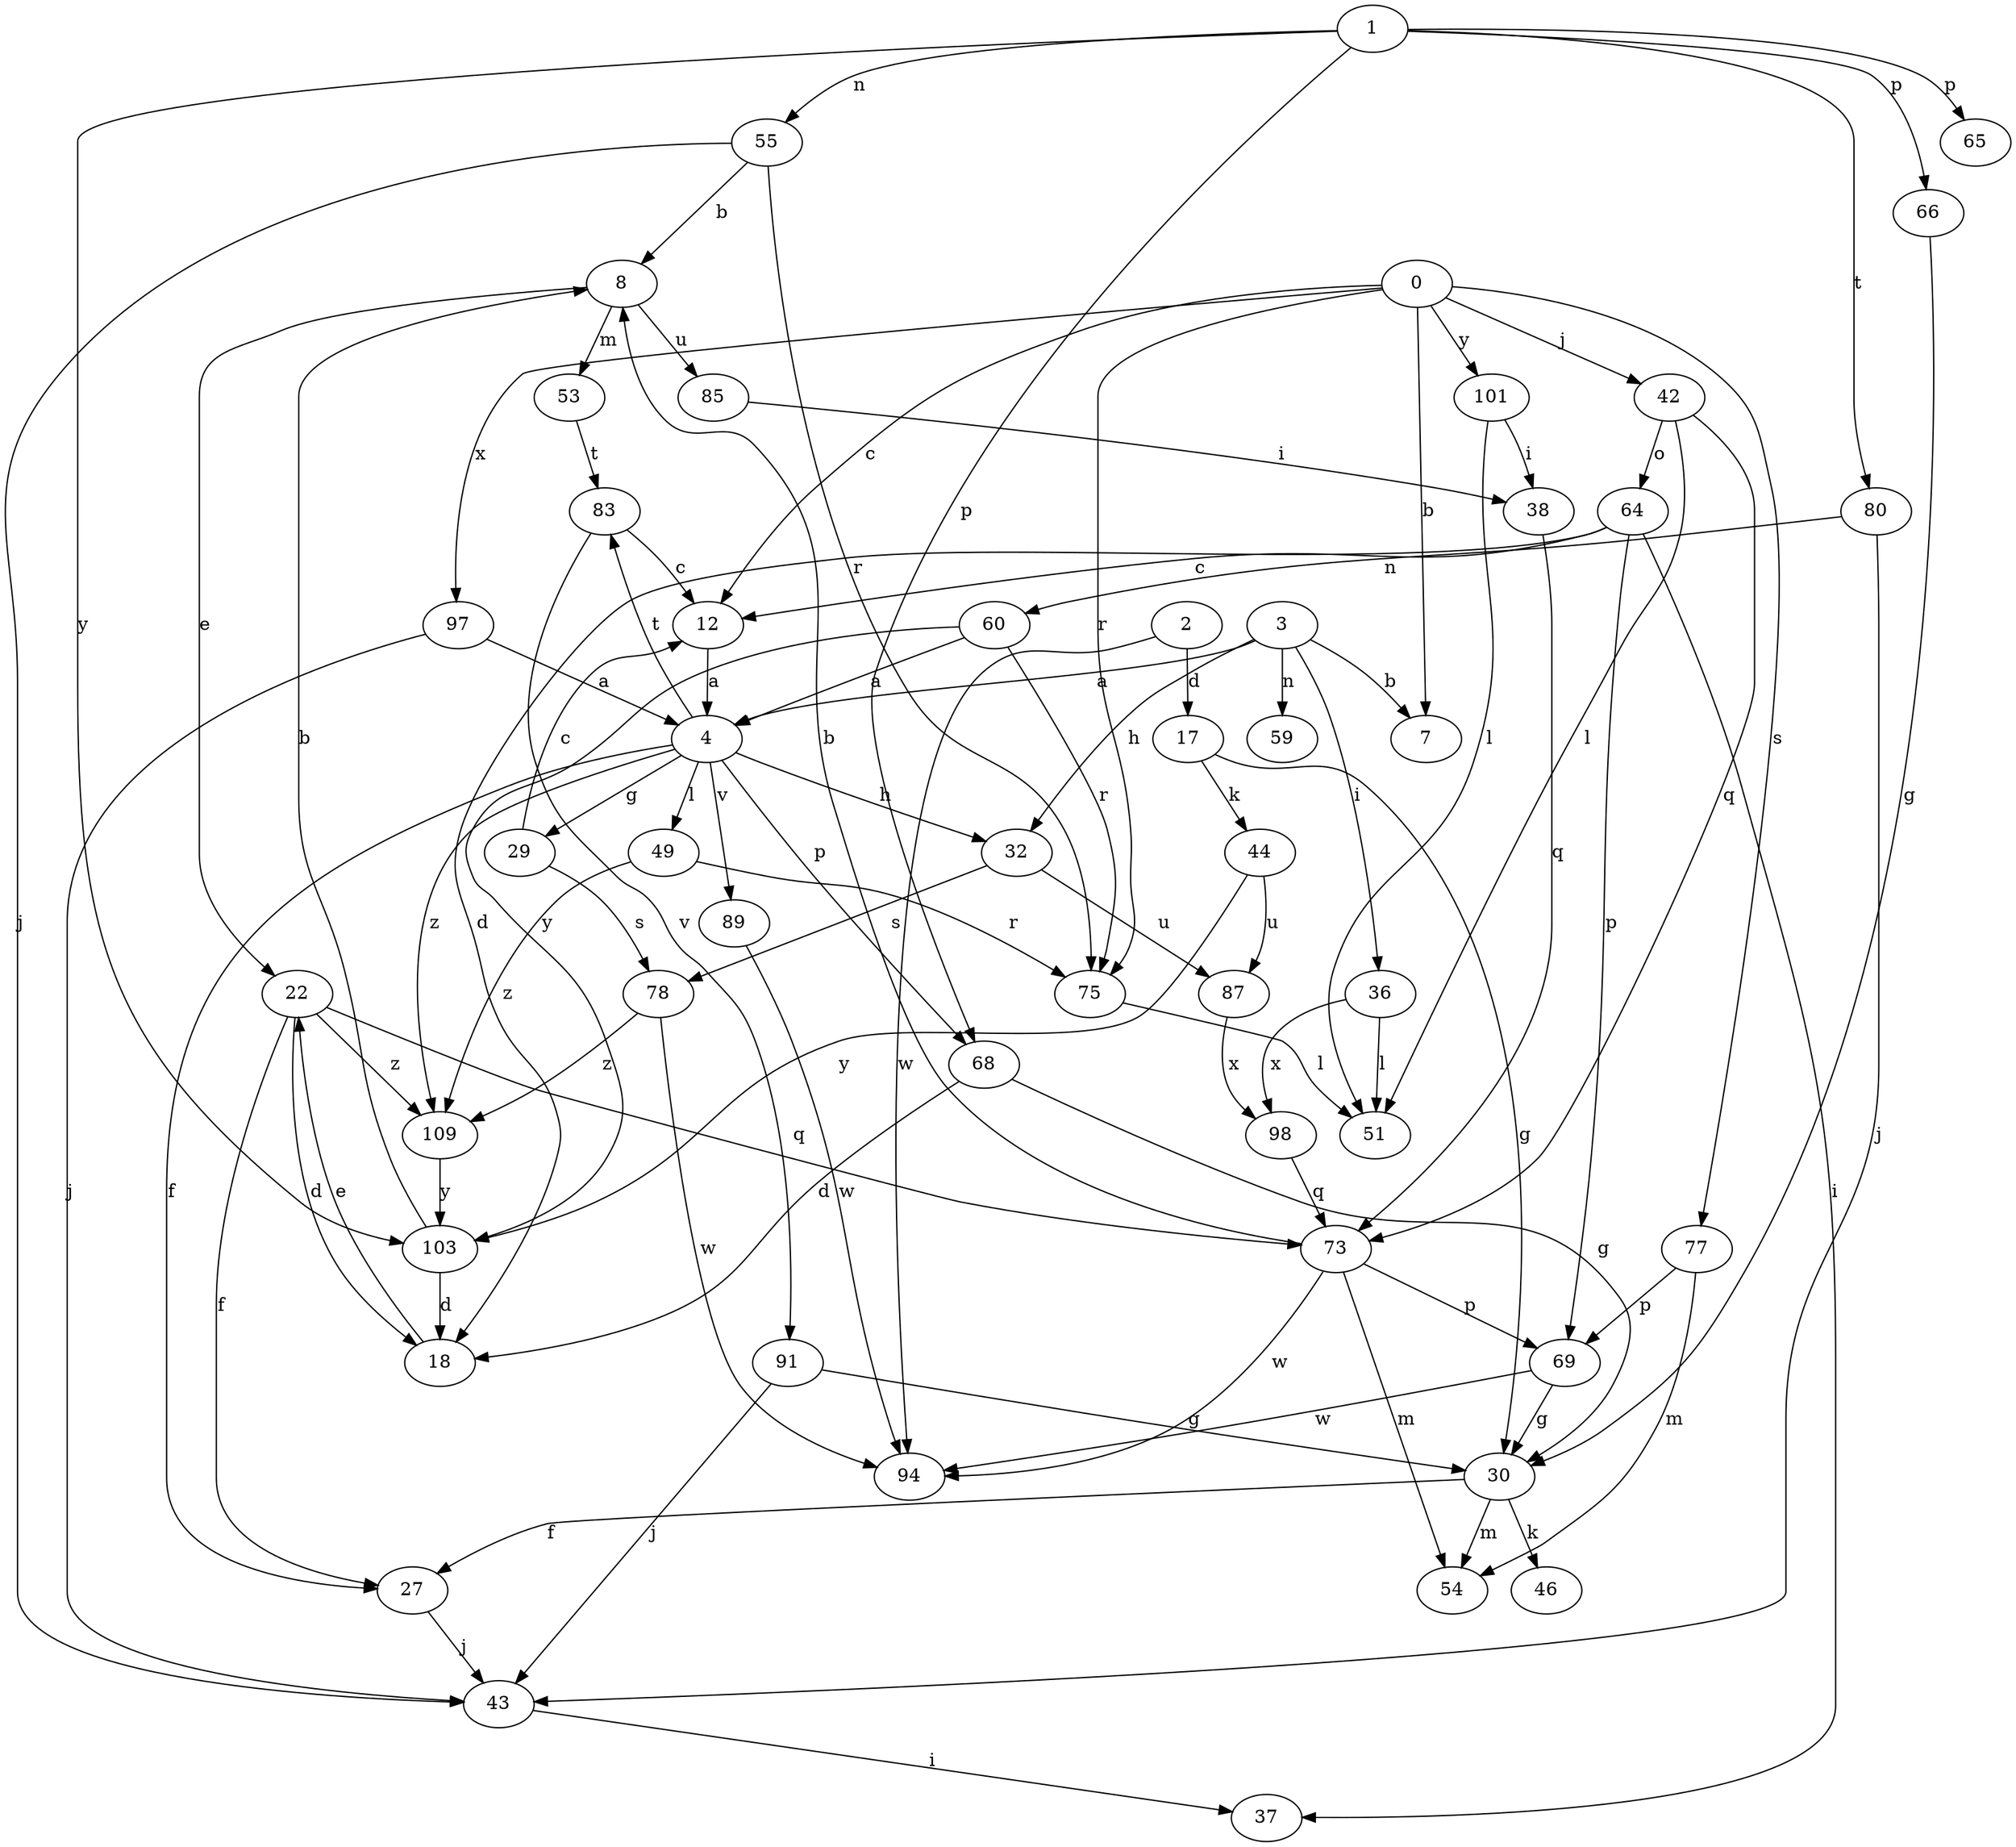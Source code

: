 strict digraph  {
1;
2;
3;
4;
7;
8;
12;
17;
18;
22;
27;
29;
30;
32;
36;
37;
38;
42;
43;
44;
46;
49;
51;
53;
54;
55;
59;
60;
64;
65;
66;
68;
69;
73;
75;
77;
78;
80;
83;
85;
87;
89;
91;
94;
97;
98;
0;
101;
103;
109;
1 -> 55  [label=n];
1 -> 65  [label=p];
1 -> 66  [label=p];
1 -> 68  [label=p];
1 -> 80  [label=t];
1 -> 103  [label=y];
2 -> 17  [label=d];
2 -> 94  [label=w];
3 -> 4  [label=a];
3 -> 7  [label=b];
3 -> 32  [label=h];
3 -> 36  [label=i];
3 -> 59  [label=n];
4 -> 27  [label=f];
4 -> 29  [label=g];
4 -> 32  [label=h];
4 -> 49  [label=l];
4 -> 68  [label=p];
4 -> 83  [label=t];
4 -> 89  [label=v];
4 -> 109  [label=z];
8 -> 22  [label=e];
8 -> 53  [label=m];
8 -> 85  [label=u];
12 -> 4  [label=a];
17 -> 30  [label=g];
17 -> 44  [label=k];
18 -> 22  [label=e];
22 -> 18  [label=d];
22 -> 27  [label=f];
22 -> 73  [label=q];
22 -> 109  [label=z];
27 -> 43  [label=j];
29 -> 12  [label=c];
29 -> 78  [label=s];
30 -> 27  [label=f];
30 -> 46  [label=k];
30 -> 54  [label=m];
32 -> 78  [label=s];
32 -> 87  [label=u];
36 -> 51  [label=l];
36 -> 98  [label=x];
38 -> 73  [label=q];
42 -> 51  [label=l];
42 -> 64  [label=o];
42 -> 73  [label=q];
43 -> 37  [label=i];
44 -> 87  [label=u];
44 -> 103  [label=y];
49 -> 75  [label=r];
49 -> 109  [label=z];
53 -> 83  [label=t];
55 -> 8  [label=b];
55 -> 43  [label=j];
55 -> 75  [label=r];
60 -> 4  [label=a];
60 -> 75  [label=r];
60 -> 103  [label=y];
64 -> 12  [label=c];
64 -> 18  [label=d];
64 -> 37  [label=i];
64 -> 69  [label=p];
66 -> 30  [label=g];
68 -> 18  [label=d];
68 -> 30  [label=g];
69 -> 30  [label=g];
69 -> 94  [label=w];
73 -> 8  [label=b];
73 -> 54  [label=m];
73 -> 69  [label=p];
73 -> 94  [label=w];
75 -> 51  [label=l];
77 -> 54  [label=m];
77 -> 69  [label=p];
78 -> 94  [label=w];
78 -> 109  [label=z];
80 -> 43  [label=j];
80 -> 60  [label=n];
83 -> 12  [label=c];
83 -> 91  [label=v];
85 -> 38  [label=i];
87 -> 98  [label=x];
89 -> 94  [label=w];
91 -> 30  [label=g];
91 -> 43  [label=j];
97 -> 4  [label=a];
97 -> 43  [label=j];
98 -> 73  [label=q];
0 -> 7  [label=b];
0 -> 12  [label=c];
0 -> 42  [label=j];
0 -> 75  [label=r];
0 -> 77  [label=s];
0 -> 97  [label=x];
0 -> 101  [label=y];
101 -> 38  [label=i];
101 -> 51  [label=l];
103 -> 8  [label=b];
103 -> 18  [label=d];
109 -> 103  [label=y];
}
